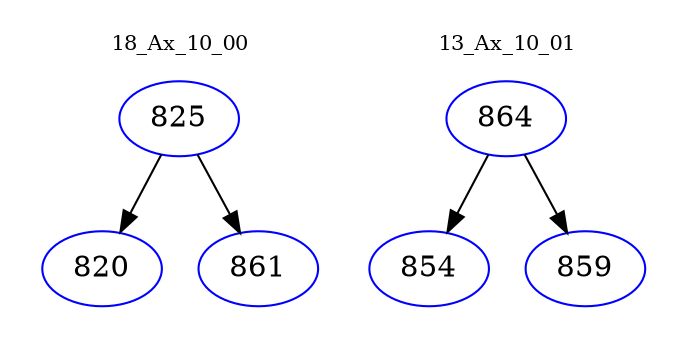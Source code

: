 digraph{
subgraph cluster_0 {
color = white
label = "18_Ax_10_00";
fontsize=10;
T0_825 [label="825", color="blue"]
T0_825 -> T0_820 [color="black"]
T0_820 [label="820", color="blue"]
T0_825 -> T0_861 [color="black"]
T0_861 [label="861", color="blue"]
}
subgraph cluster_1 {
color = white
label = "13_Ax_10_01";
fontsize=10;
T1_864 [label="864", color="blue"]
T1_864 -> T1_854 [color="black"]
T1_854 [label="854", color="blue"]
T1_864 -> T1_859 [color="black"]
T1_859 [label="859", color="blue"]
}
}
